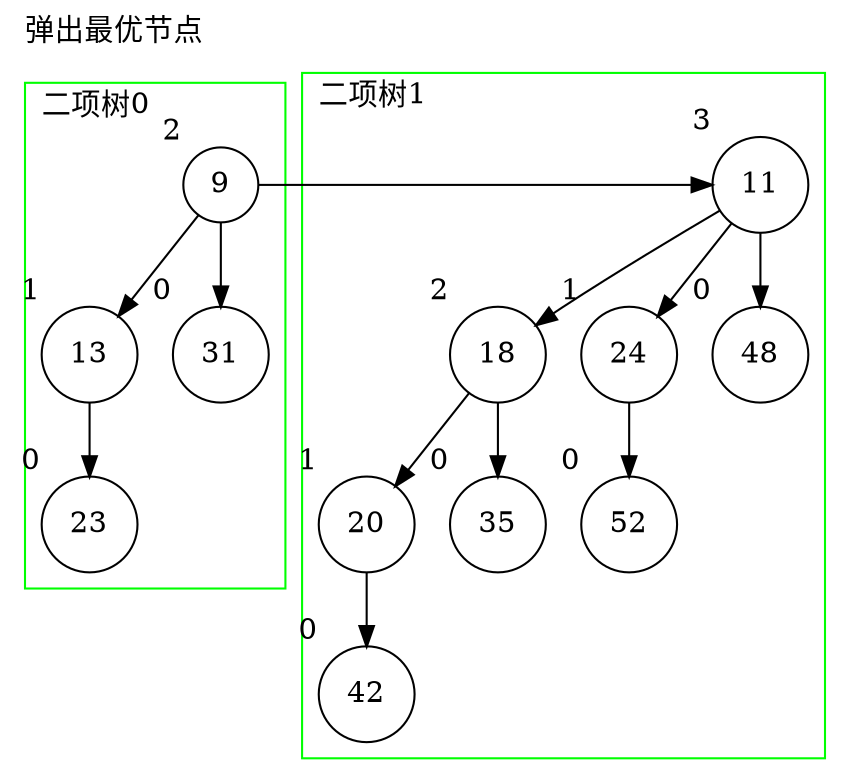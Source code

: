 digraph g{
node[shape=circle];
label="弹出最优节点";
labeljust=l;
labelloc=t;
subgraph cluster_0 {
pencolor=green;label="二项树0";
n216[label=9, xlabel=2];
n217[label=13, xlabel=1];
n216->n217;
n218[label=31, xlabel=0];
n216->n218[weight=100];
n219[label=23, xlabel=0];
n217->n219[weight=100];
}
subgraph cluster_1 {
pencolor=green;label="二项树1";
n220[label=11, xlabel=3];
n221[label=18, xlabel=2];
n220->n221;
n222[label=24, xlabel=1];
n220->n222;
n223[label=48, xlabel=0];
n220->n223[weight=100];
n224[label=52, xlabel=0];
n222->n224[weight=100];
n225[label=20, xlabel=1];
n221->n225;
n226[label=35, xlabel=0];
n221->n226[weight=100];
n227[label=42, xlabel=0];
n225->n227[weight=100];
}
n216->n220[constraint=false];
}
